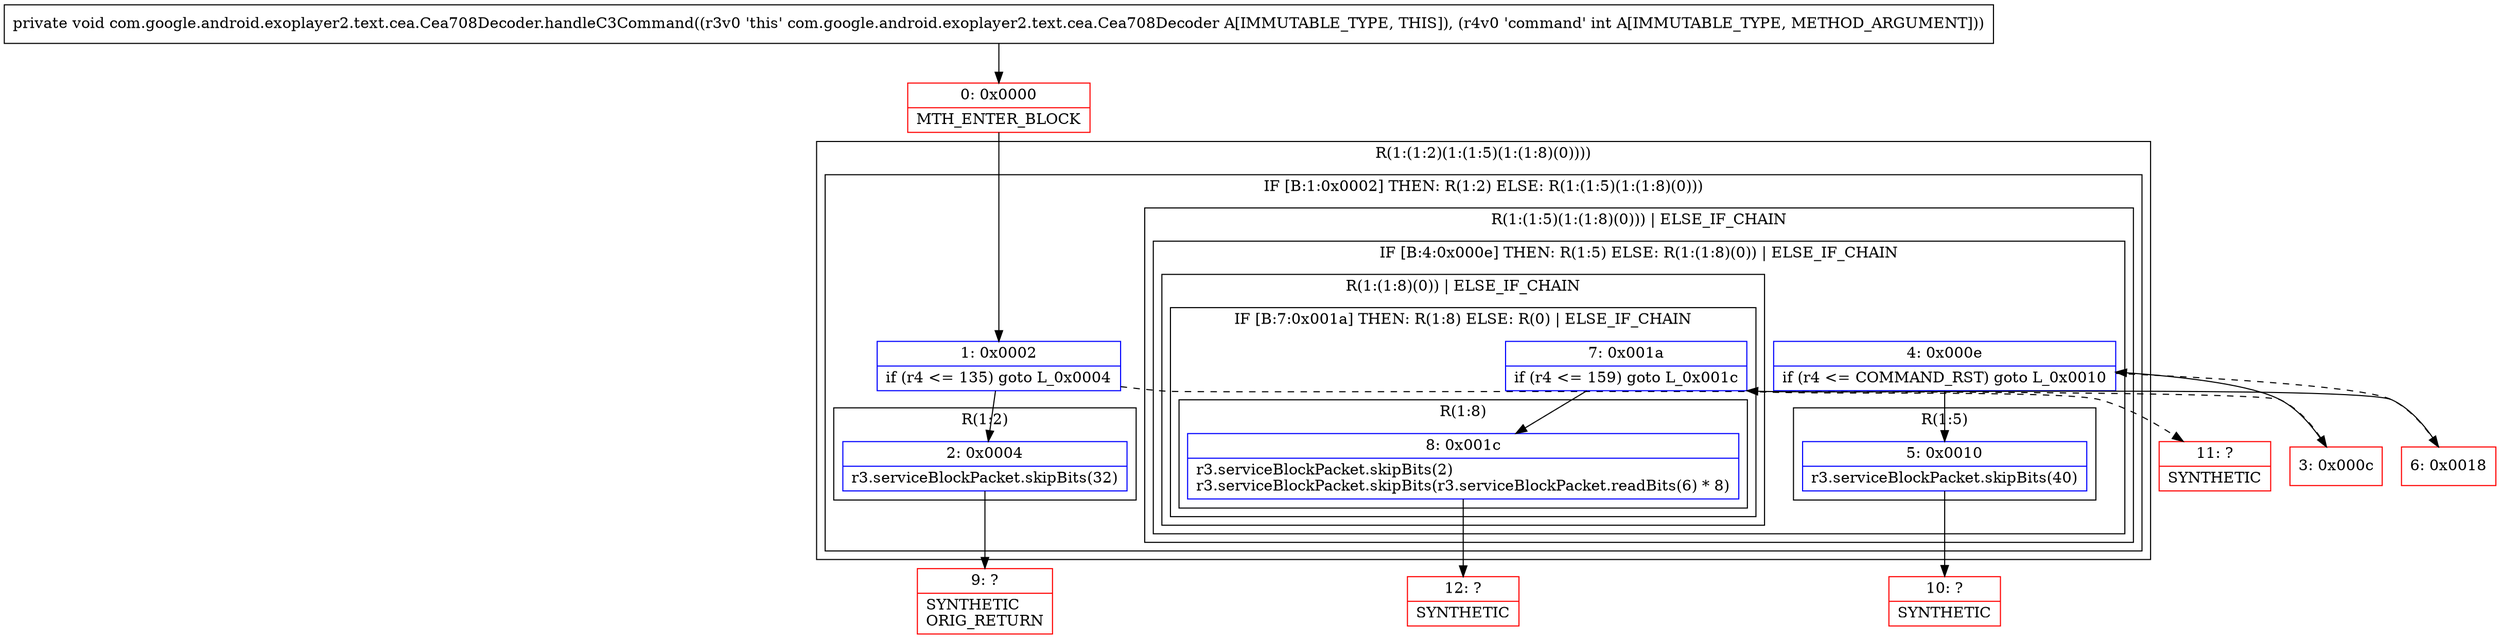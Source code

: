digraph "CFG forcom.google.android.exoplayer2.text.cea.Cea708Decoder.handleC3Command(I)V" {
subgraph cluster_Region_330661537 {
label = "R(1:(1:2)(1:(1:5)(1:(1:8)(0))))";
node [shape=record,color=blue];
subgraph cluster_IfRegion_30901352 {
label = "IF [B:1:0x0002] THEN: R(1:2) ELSE: R(1:(1:5)(1:(1:8)(0)))";
node [shape=record,color=blue];
Node_1 [shape=record,label="{1\:\ 0x0002|if (r4 \<= 135) goto L_0x0004\l}"];
subgraph cluster_Region_1546561192 {
label = "R(1:2)";
node [shape=record,color=blue];
Node_2 [shape=record,label="{2\:\ 0x0004|r3.serviceBlockPacket.skipBits(32)\l}"];
}
subgraph cluster_Region_1451662279 {
label = "R(1:(1:5)(1:(1:8)(0))) | ELSE_IF_CHAIN\l";
node [shape=record,color=blue];
subgraph cluster_IfRegion_1862182848 {
label = "IF [B:4:0x000e] THEN: R(1:5) ELSE: R(1:(1:8)(0)) | ELSE_IF_CHAIN\l";
node [shape=record,color=blue];
Node_4 [shape=record,label="{4\:\ 0x000e|if (r4 \<= COMMAND_RST) goto L_0x0010\l}"];
subgraph cluster_Region_1404541619 {
label = "R(1:5)";
node [shape=record,color=blue];
Node_5 [shape=record,label="{5\:\ 0x0010|r3.serviceBlockPacket.skipBits(40)\l}"];
}
subgraph cluster_Region_2055568779 {
label = "R(1:(1:8)(0)) | ELSE_IF_CHAIN\l";
node [shape=record,color=blue];
subgraph cluster_IfRegion_415209919 {
label = "IF [B:7:0x001a] THEN: R(1:8) ELSE: R(0) | ELSE_IF_CHAIN\l";
node [shape=record,color=blue];
Node_7 [shape=record,label="{7\:\ 0x001a|if (r4 \<= 159) goto L_0x001c\l}"];
subgraph cluster_Region_65334735 {
label = "R(1:8)";
node [shape=record,color=blue];
Node_8 [shape=record,label="{8\:\ 0x001c|r3.serviceBlockPacket.skipBits(2)\lr3.serviceBlockPacket.skipBits(r3.serviceBlockPacket.readBits(6) * 8)\l}"];
}
subgraph cluster_Region_1827245314 {
label = "R(0)";
node [shape=record,color=blue];
}
}
}
}
}
}
}
Node_0 [shape=record,color=red,label="{0\:\ 0x0000|MTH_ENTER_BLOCK\l}"];
Node_3 [shape=record,color=red,label="{3\:\ 0x000c}"];
Node_6 [shape=record,color=red,label="{6\:\ 0x0018}"];
Node_9 [shape=record,color=red,label="{9\:\ ?|SYNTHETIC\lORIG_RETURN\l}"];
Node_10 [shape=record,color=red,label="{10\:\ ?|SYNTHETIC\l}"];
Node_11 [shape=record,color=red,label="{11\:\ ?|SYNTHETIC\l}"];
Node_12 [shape=record,color=red,label="{12\:\ ?|SYNTHETIC\l}"];
MethodNode[shape=record,label="{private void com.google.android.exoplayer2.text.cea.Cea708Decoder.handleC3Command((r3v0 'this' com.google.android.exoplayer2.text.cea.Cea708Decoder A[IMMUTABLE_TYPE, THIS]), (r4v0 'command' int A[IMMUTABLE_TYPE, METHOD_ARGUMENT])) }"];
MethodNode -> Node_0;
Node_1 -> Node_2;
Node_1 -> Node_3[style=dashed];
Node_2 -> Node_9;
Node_4 -> Node_5;
Node_4 -> Node_6[style=dashed];
Node_5 -> Node_10;
Node_7 -> Node_8;
Node_7 -> Node_11[style=dashed];
Node_8 -> Node_12;
Node_0 -> Node_1;
Node_3 -> Node_4;
Node_6 -> Node_7;
}

